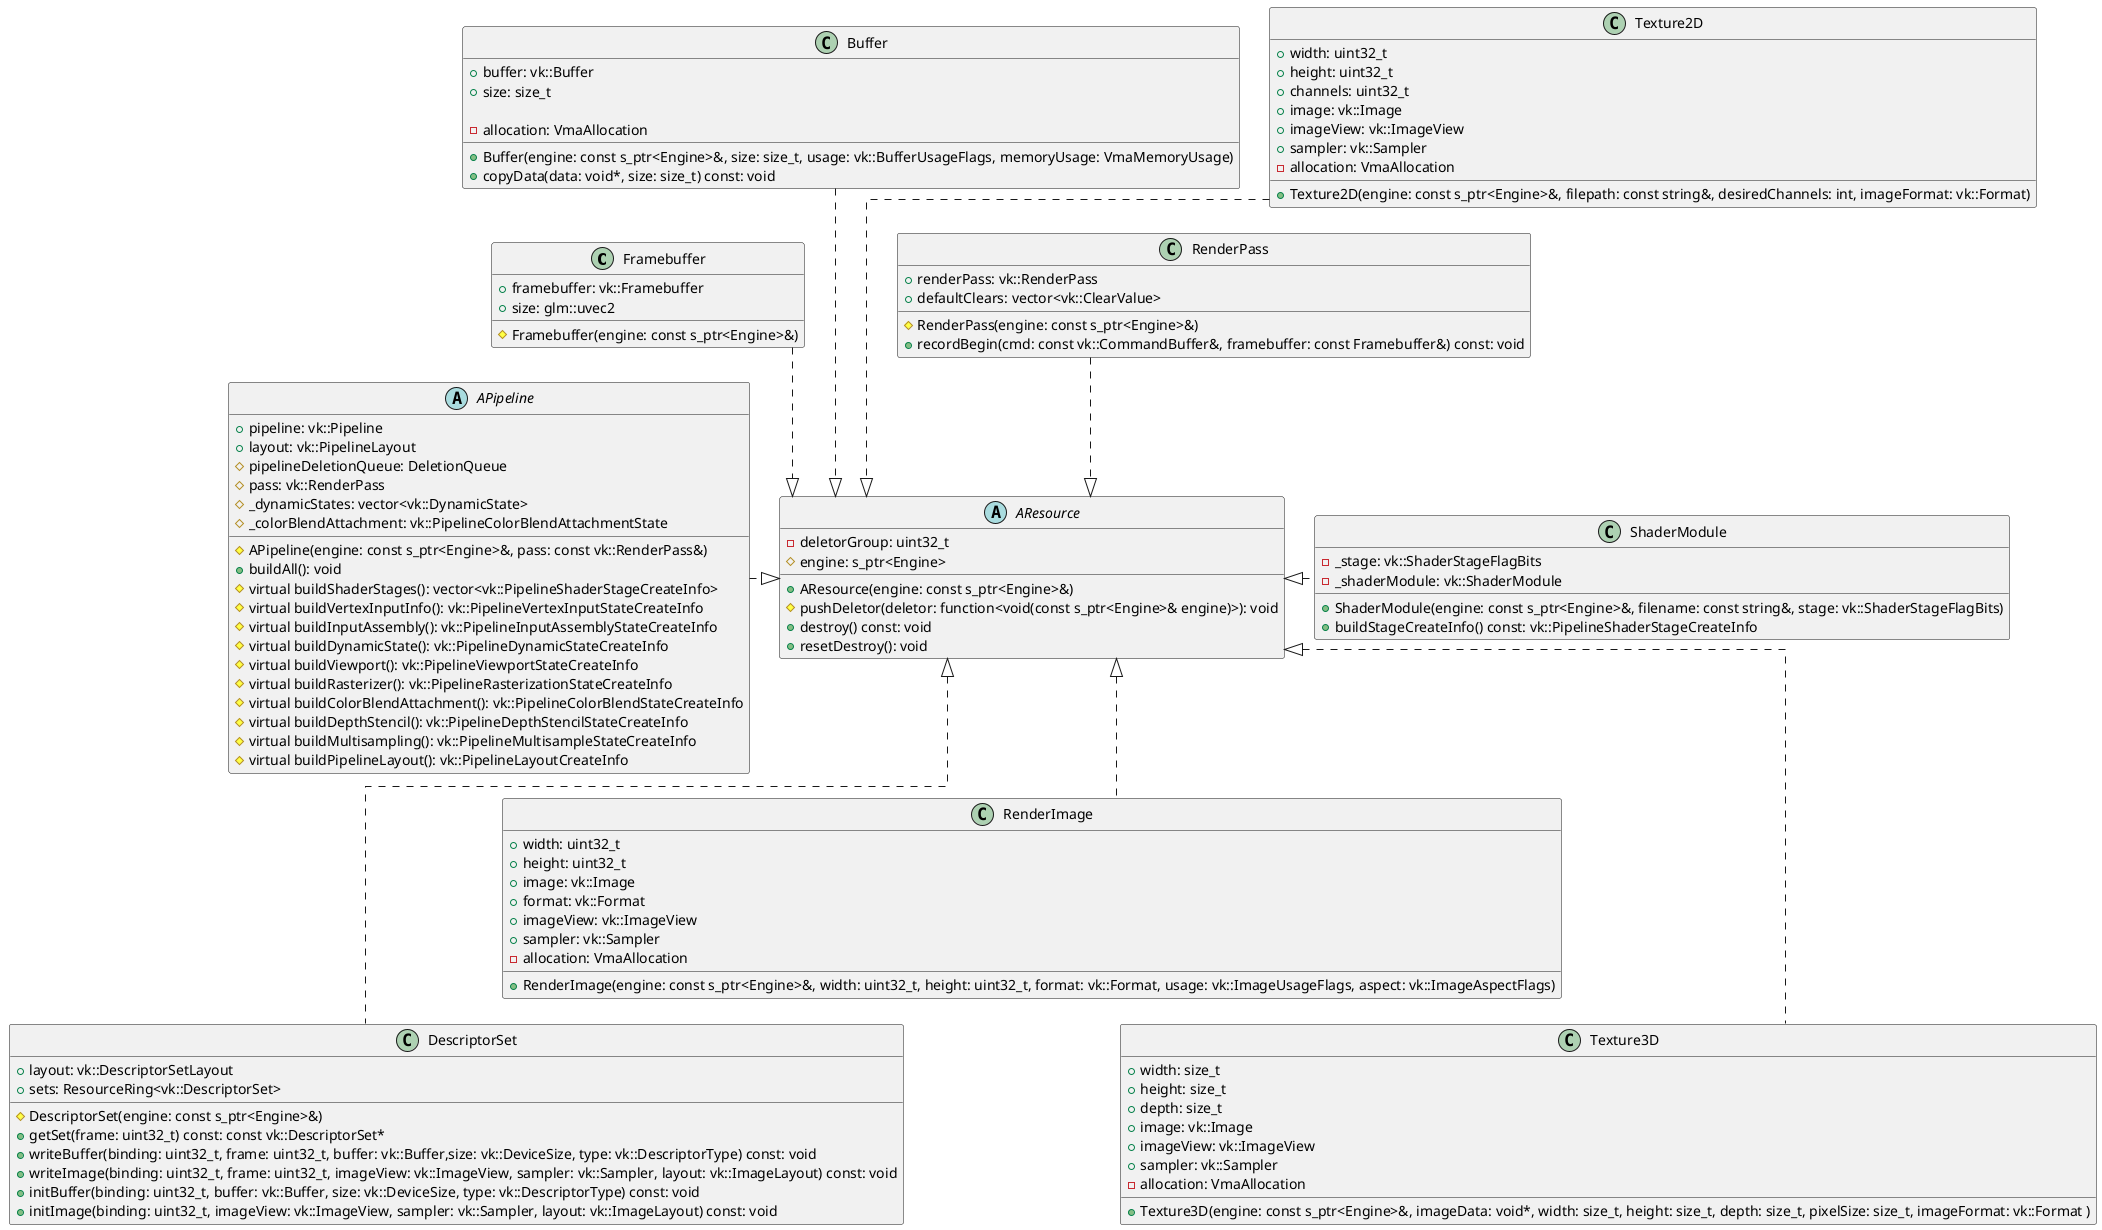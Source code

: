 @startuml
'https://plantuml.com/class-diagram

skinparam linetype ortho

skinparam nodesep 30
skinparam ranksep 25

skinparam BackgroundColor #00000000

class Framebuffer {
    + framebuffer: vk::Framebuffer
    + size: glm::uvec2

    # Framebuffer(engine: const s_ptr<Engine>&)
}

class Buffer {
    + buffer: vk::Buffer
    + size: size_t

    - allocation: VmaAllocation

    + Buffer(engine: const s_ptr<Engine>&, size: size_t, usage: vk::BufferUsageFlags, memoryUsage: VmaMemoryUsage)
    + copyData(data: void*, size: size_t) const: void
}

class RenderPass {
    + renderPass: vk::RenderPass
    + defaultClears: vector<vk::ClearValue>
    # RenderPass(engine: const s_ptr<Engine>&)
    + recordBegin(cmd: const vk::CommandBuffer&, framebuffer: const Framebuffer&) const: void
}

class Texture2D {
    + width: uint32_t
    + height: uint32_t
    + channels: uint32_t
    + image: vk::Image
    + imageView: vk::ImageView
    + sampler: vk::Sampler
    - allocation: VmaAllocation

    + Texture2D(engine: const s_ptr<Engine>&, filepath: const string&, desiredChannels: int, imageFormat: vk::Format)
}

class DescriptorSet {
    + layout: vk::DescriptorSetLayout
    + sets: ResourceRing<vk::DescriptorSet>

    # DescriptorSet(engine: const s_ptr<Engine>&)
    + getSet(frame: uint32_t) const: const vk::DescriptorSet*
    + writeBuffer(binding: uint32_t, frame: uint32_t, buffer: vk::Buffer,size: vk::DeviceSize, type: vk::DescriptorType) const: void
    + writeImage(binding: uint32_t, frame: uint32_t, imageView: vk::ImageView, sampler: vk::Sampler, layout: vk::ImageLayout) const: void
    + initBuffer(binding: uint32_t, buffer: vk::Buffer, size: vk::DeviceSize, type: vk::DescriptorType) const: void
    + initImage(binding: uint32_t, imageView: vk::ImageView, sampler: vk::Sampler, layout: vk::ImageLayout) const: void
}

class ShaderModule {
    - _stage: vk::ShaderStageFlagBits
    - _shaderModule: vk::ShaderModule

    + ShaderModule(engine: const s_ptr<Engine>&, filename: const string&, stage: vk::ShaderStageFlagBits)
    + buildStageCreateInfo() const: vk::PipelineShaderStageCreateInfo
}

class RenderImage {
    + width: uint32_t
    + height: uint32_t
    + image: vk::Image
    + format: vk::Format
    + imageView: vk::ImageView
    + sampler: vk::Sampler
    - allocation: VmaAllocation

    + RenderImage(engine: const s_ptr<Engine>&, width: uint32_t, height: uint32_t, format: vk::Format, usage: vk::ImageUsageFlags, aspect: vk::ImageAspectFlags)
}

abstract class AResource {
    - deletorGroup: uint32_t
    # engine: s_ptr<Engine>

    + AResource(engine: const s_ptr<Engine>&)
    # pushDeletor(deletor: function<void(const s_ptr<Engine>& engine)>): void
    + destroy() const: void
    + resetDestroy(): void
}

abstract class APipeline {
    + pipeline: vk::Pipeline
    + layout: vk::PipelineLayout
    # pipelineDeletionQueue: DeletionQueue
    # pass: vk::RenderPass
    # _dynamicStates: vector<vk::DynamicState>
    # _colorBlendAttachment: vk::PipelineColorBlendAttachmentState

    # APipeline(engine: const s_ptr<Engine>&, pass: const vk::RenderPass&)
    + buildAll(): void
    # virtual buildShaderStages(): vector<vk::PipelineShaderStageCreateInfo>
    # virtual buildVertexInputInfo(): vk::PipelineVertexInputStateCreateInfo
    # virtual buildInputAssembly(): vk::PipelineInputAssemblyStateCreateInfo
    # virtual buildDynamicState(): vk::PipelineDynamicStateCreateInfo
    # virtual buildViewport(): vk::PipelineViewportStateCreateInfo
    # virtual buildRasterizer(): vk::PipelineRasterizationStateCreateInfo
    # virtual buildColorBlendAttachment(): vk::PipelineColorBlendStateCreateInfo
    # virtual buildDepthStencil(): vk::PipelineDepthStencilStateCreateInfo
    # virtual buildMultisampling(): vk::PipelineMultisampleStateCreateInfo
    # virtual buildPipelineLayout(): vk::PipelineLayoutCreateInfo
}

class Texture3D {
    + width: size_t
    + height: size_t
    + depth: size_t
    + image: vk::Image
    + imageView: vk::ImageView
    + sampler: vk::Sampler
    - allocation: VmaAllocation

    + Texture3D(engine: const s_ptr<Engine>&, imageData: void*, width: size_t, height: size_t, depth: size_t, pixelSize: size_t, imageFormat: vk::Format )
}

Texture3D .u..|> AResource
Texture2D .d..|> AResource
ShaderModule .l.|> AResource
APipeline .r.|> AResource
RenderImage .u.|> AResource
Buffer .d..|> AResource
RenderPass ..|> AResource
Framebuffer .d.|> AResource
DescriptorSet .u..|> AResource

@enduml